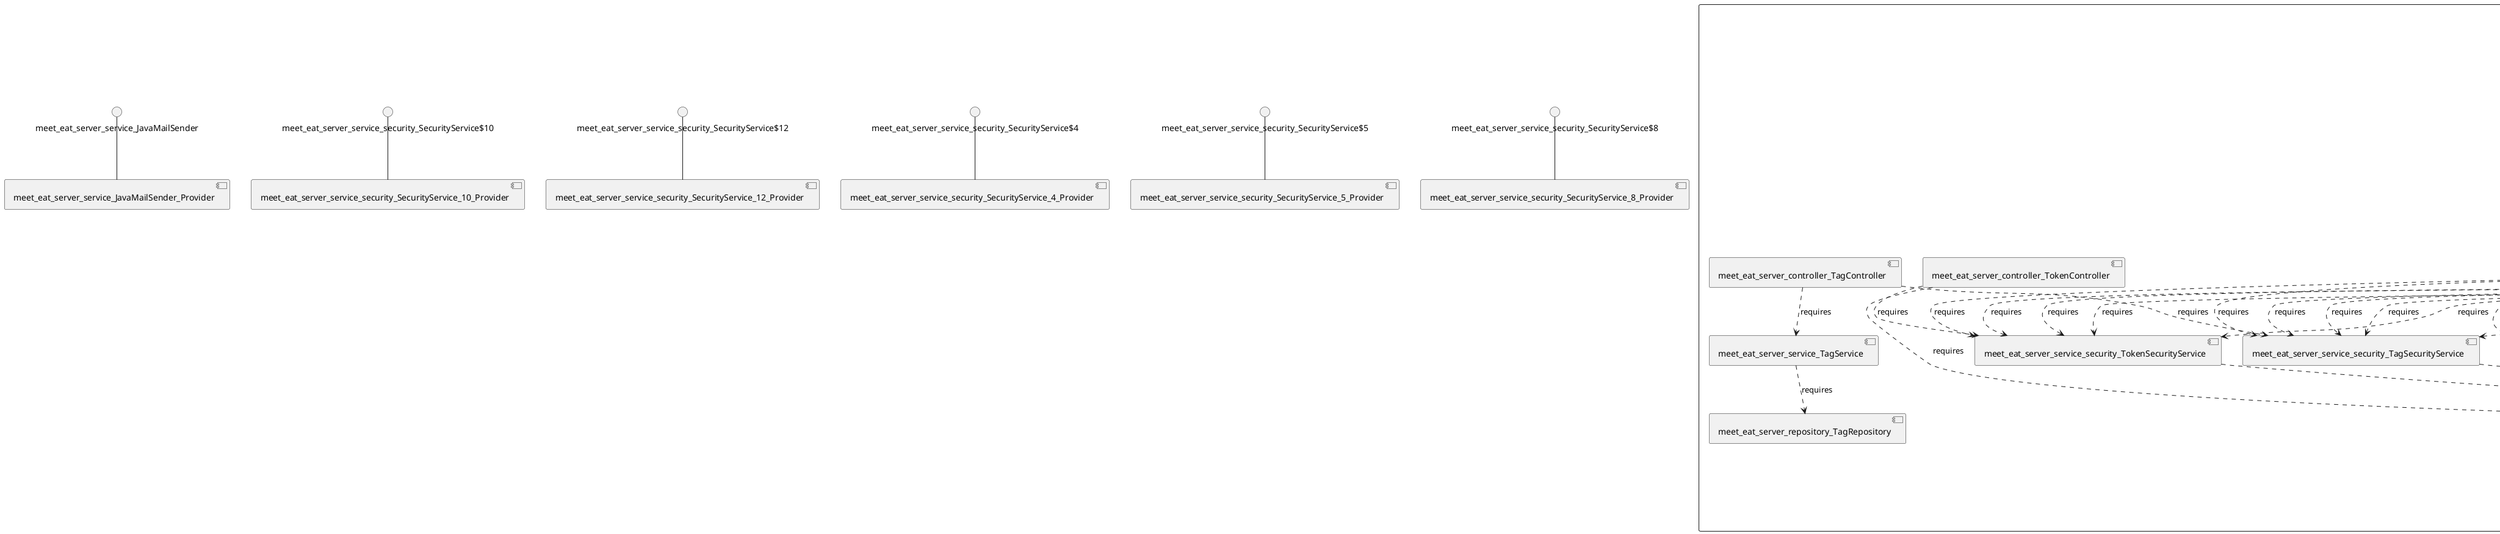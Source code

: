 @startuml
skinparam fixCircleLabelOverlapping true
skinparam componentStyle uml2
component "meet_eat_server\n\n\n\n\n\n" {
[meet_eat_server_repository_ReportRepository]
[meet_eat_server_service_TokenService]
[meet_eat_server_controller_UserController]
[meet_eat_server_controller_SubscriptionController]
[meet_eat_server_service_security_TagSecurityService]
[meet_eat_server_service_security_OfferSecurityService]
[meet_eat_server_service_BookmarkService]
[meet_eat_server_repository_SubscriptionRepository]
[meet_eat_server_controller_TokenController]
[meet_eat_server_service_UserService]
[meet_eat_server_repository_UserRepository]
[meet_eat_server_service_security_ReportSecurityService]
[meet_eat_server_service_OfferService]
[meet_eat_server_controller_RatingController]
[meet_eat_server_controller_BookmarkController]
[meet_eat_server_service_security_SubscriptionSecurityService]
[meet_eat_server_repository_OfferRepository]
[meet_eat_server_service_RatingService]
[meet_eat_server_repository_TokenRepository]
[meet_eat_server_service_SubscriptionService]
[meet_eat_server_controller_TagController]
[meet_eat_server_repository_ParticipationRepository]
[meet_eat_server_service_TagService]
[meet_eat_server_service_ReportService]
[meet_eat_server_repository_RatingRepository]
[meet_eat_server_service_EmailService]
[meet_eat_server_controller_OfferController]
[meet_eat_server_repository_TagRepository]
[meet_eat_server_service_security_BookmarkSecurityService]
[meet_eat_server_service_security_UserSecurityService]
[meet_eat_server_service_security_RatingSecurityService]
[meet_eat_server_controller_ReportController]
[meet_eat_server_repository_BookmarkRepository]
[meet_eat_server_service_ParticipationService]
[meet_eat_server_service_security_TokenSecurityService]
[meet_eat_server_controller_ParticipationController]
[meet_eat_server_service_security_ParticipationSecurityService]
[meet_eat_server_controller_ReportController]..>[meet_eat_server_service_security_BookmarkSecurityService] : requires
[meet_eat_server_controller_SubscriptionController]..>[meet_eat_server_service_security_UserSecurityService] : requires
[meet_eat_server_controller_TagController]..>[meet_eat_server_service_security_TagSecurityService] : requires
[meet_eat_server_service_OfferService]..>[meet_eat_server_service_RatingService] : requires
[meet_eat_server_controller_SubscriptionController]..>[meet_eat_server_service_SubscriptionService] : requires
[meet_eat_server_service_UserService]..>[meet_eat_server_repository_UserRepository] : requires
[meet_eat_server_service_OfferService]..>[meet_eat_server_service_UserService] : requires
[meet_eat_server_service_TokenService]..>[meet_eat_server_service_UserService] : requires
[meet_eat_server_service_security_RatingSecurityService]..>[meet_eat_server_service_TokenService] : requires
[meet_eat_server_controller_SubscriptionController]..>[meet_eat_server_service_security_ReportSecurityService] : requires
[meet_eat_server_controller_UserController]..>[meet_eat_server_service_security_UserSecurityService] : requires
[meet_eat_server_service_TagService]..>[meet_eat_server_repository_TagRepository] : requires
[meet_eat_server_controller_ParticipationController]..>[meet_eat_server_service_security_ReportSecurityService] : requires
[meet_eat_server_service_SubscriptionService]..>[meet_eat_server_service_UserService] : requires
[meet_eat_server_service_TokenService]..>[meet_eat_server_repository_TokenRepository] : requires
[meet_eat_server_controller_RatingController]..>[meet_eat_server_service_security_OfferSecurityService] : requires
[meet_eat_server_service_OfferService]..>[meet_eat_server_service_ReportService] : requires
[meet_eat_server_service_security_ParticipationSecurityService]..>[meet_eat_server_service_TokenService] : requires
[meet_eat_server_service_SubscriptionService]..>[meet_eat_server_repository_SubscriptionRepository] : requires
[meet_eat_server_controller_ParticipationController]..>[meet_eat_server_service_security_UserSecurityService] : requires
[meet_eat_server_controller_BookmarkController]..>[meet_eat_server_service_security_ReportSecurityService] : requires
[meet_eat_server_controller_ParticipationController]..>[meet_eat_server_service_security_TokenSecurityService] : requires
[meet_eat_server_controller_SubscriptionController]..>[meet_eat_server_service_security_TokenSecurityService] : requires
[meet_eat_server_controller_SubscriptionController]..>[meet_eat_server_service_security_SubscriptionSecurityService] : requires
[meet_eat_server_controller_ReportController]..>[meet_eat_server_service_security_TagSecurityService] : requires
[meet_eat_server_controller_ParticipationController]..>[meet_eat_server_service_security_ParticipationSecurityService] : requires
[meet_eat_server_service_ParticipationService]..>[meet_eat_server_repository_ParticipationRepository] : requires
[meet_eat_server_service_security_SubscriptionSecurityService]..>[meet_eat_server_service_TokenService] : requires
[meet_eat_server_controller_ParticipationController]..>[meet_eat_server_service_security_TagSecurityService] : requires
[meet_eat_server_controller_SubscriptionController]..>[meet_eat_server_service_security_ParticipationSecurityService] : requires
[meet_eat_server_controller_ParticipationController]..>[meet_eat_server_service_security_SubscriptionSecurityService] : requires
[meet_eat_server_controller_BookmarkController]..>[meet_eat_server_service_security_ParticipationSecurityService] : requires
[meet_eat_server_service_UserService]..>[meet_eat_server_service_SubscriptionService] : requires
[meet_eat_server_controller_SubscriptionController]..>[meet_eat_server_service_security_RatingSecurityService] : requires
[meet_eat_server_service_security_TokenSecurityService]..>[meet_eat_server_service_TokenService] : requires
[meet_eat_server_controller_TagController]..>[meet_eat_server_service_TagService] : requires
[meet_eat_server_controller_OfferController]..>[meet_eat_server_service_security_OfferSecurityService] : requires
[meet_eat_server_controller_ReportController]..>[meet_eat_server_service_security_RatingSecurityService] : requires
[meet_eat_server_service_security_ReportSecurityService]..>[meet_eat_server_service_TokenService] : requires
[meet_eat_server_service_ReportService]..>[meet_eat_server_repository_ReportRepository] : requires
[meet_eat_server_service_BookmarkService]..>[meet_eat_server_service_UserService] : requires
[meet_eat_server_service_OfferService]..>[meet_eat_server_service_SubscriptionService] : requires
[meet_eat_server_controller_BookmarkController]..>[meet_eat_server_service_security_RatingSecurityService] : requires
[meet_eat_server_controller_BookmarkController]..>[meet_eat_server_service_security_SubscriptionSecurityService] : requires
[meet_eat_server_service_OfferService]..>[meet_eat_server_service_BookmarkService] : requires
[meet_eat_server_controller_RatingController]..>[meet_eat_server_service_security_RatingSecurityService] : requires
[meet_eat_server_service_UserService]..>[meet_eat_server_service_ReportService] : requires
[meet_eat_server_controller_ParticipationController]..>[meet_eat_server_service_security_OfferSecurityService] : requires
[meet_eat_server_service_UserService]..>[meet_eat_server_service_OfferService] : requires
[meet_eat_server_controller_RatingController]..>[meet_eat_server_service_RatingService] : requires
[meet_eat_server_controller_ParticipationController]..>[meet_eat_server_service_security_BookmarkSecurityService] : requires
[meet_eat_server_controller_OfferController]..>[meet_eat_server_service_OfferService] : requires
[meet_eat_server_controller_ReportController]..>[meet_eat_server_service_security_SubscriptionSecurityService] : requires
[meet_eat_server_controller_ReportController]..>[meet_eat_server_service_security_TokenSecurityService] : requires
[meet_eat_server_controller_BookmarkController]..>[meet_eat_server_service_security_TagSecurityService] : requires
[meet_eat_server_controller_TokenController]..>[meet_eat_server_service_security_TokenSecurityService] : requires
[meet_eat_server_controller_ReportController]..>[meet_eat_server_service_security_ReportSecurityService] : requires
[meet_eat_server_controller_ParticipationController]..>[meet_eat_server_service_ParticipationService] : requires
[meet_eat_server_controller_RatingController]..>[meet_eat_server_service_security_ParticipationSecurityService] : requires
[meet_eat_server_controller_RatingController]..>[meet_eat_server_service_security_SubscriptionSecurityService] : requires
[meet_eat_server_service_UserService]..>[meet_eat_server_service_TokenService] : requires
[meet_eat_server_controller_BookmarkController]..>[meet_eat_server_service_security_BookmarkSecurityService] : requires
[meet_eat_server_controller_RatingController]..>[meet_eat_server_service_security_ReportSecurityService] : requires
[meet_eat_server_controller_SubscriptionController]..>[meet_eat_server_service_security_TagSecurityService] : requires
[meet_eat_server_controller_BookmarkController]..>[meet_eat_server_service_BookmarkService] : requires
[meet_eat_server_service_OfferService]..>[meet_eat_server_service_ParticipationService] : requires
[meet_eat_server_service_OfferService]..>[meet_eat_server_repository_OfferRepository] : requires
[meet_eat_server_service_BookmarkService]..>[meet_eat_server_repository_BookmarkRepository] : requires
[meet_eat_server_controller_ReportController]..>[meet_eat_server_service_security_UserSecurityService] : requires
[meet_eat_server_controller_ReportController]..>[meet_eat_server_service_security_ParticipationSecurityService] : requires
[meet_eat_server_controller_ReportController]..>[meet_eat_server_service_ReportService] : requires
[meet_eat_server_controller_SubscriptionController]..>[meet_eat_server_service_security_OfferSecurityService] : requires
[meet_eat_server_controller_BookmarkController]..>[meet_eat_server_service_security_OfferSecurityService] : requires
[meet_eat_server_controller_RatingController]..>[meet_eat_server_service_security_TagSecurityService] : requires
[meet_eat_server_service_UserService]..>[meet_eat_server_service_BookmarkService] : requires
[meet_eat_server_service_RatingService]..>[meet_eat_server_service_UserService] : requires
[meet_eat_server_service_security_UserSecurityService]..>[meet_eat_server_service_TokenService] : requires
[meet_eat_server_service_security_BookmarkSecurityService]..>[meet_eat_server_service_TokenService] : requires
[meet_eat_server_controller_UserController]..>[meet_eat_server_service_UserService] : requires
[meet_eat_server_controller_RatingController]..>[meet_eat_server_service_security_UserSecurityService] : requires
[meet_eat_server_service_RatingService]..>[meet_eat_server_repository_RatingRepository] : requires
[meet_eat_server_controller_ParticipationController]..>[meet_eat_server_service_security_RatingSecurityService] : requires
[meet_eat_server_controller_RatingController]..>[meet_eat_server_service_security_TokenSecurityService] : requires
[meet_eat_server_controller_RatingController]..>[meet_eat_server_service_security_BookmarkSecurityService] : requires
[meet_eat_server_service_UserService]..>[meet_eat_server_service_EmailService] : requires
[meet_eat_server_service_security_OfferSecurityService]..>[meet_eat_server_service_TokenService] : requires
[meet_eat_server_controller_TokenController]..>[meet_eat_server_service_TokenService] : requires
[meet_eat_server_service_security_TagSecurityService]..>[meet_eat_server_service_TokenService] : requires
[meet_eat_server_service_UserService]..>[meet_eat_server_service_ParticipationService] : requires
[meet_eat_server_service_ParticipationService]..>[meet_eat_server_service_OfferService] : requires
[meet_eat_server_controller_SubscriptionController]..>[meet_eat_server_service_security_BookmarkSecurityService] : requires
[meet_eat_server_controller_BookmarkController]..>[meet_eat_server_service_security_UserSecurityService] : requires
[meet_eat_server_service_UserService]..>[meet_eat_server_service_RatingService] : requires
[meet_eat_server_controller_BookmarkController]..>[meet_eat_server_service_security_TokenSecurityService] : requires
[meet_eat_server_controller_ReportController]..>[meet_eat_server_service_security_OfferSecurityService] : requires
}
interface "meet_eat_server_service_JavaMailSender" as interface.meet_eat_server_service_JavaMailSender
interface.meet_eat_server_service_JavaMailSender--[meet_eat_server_service_JavaMailSender_Provider]
interface "meet_eat_server_service_security_SecurityService$10" as interface.meet_eat_server_service_security_SecurityService_10
interface.meet_eat_server_service_security_SecurityService_10--[meet_eat_server_service_security_SecurityService_10_Provider]
interface "meet_eat_server_service_security_SecurityService$12" as interface.meet_eat_server_service_security_SecurityService_12
interface.meet_eat_server_service_security_SecurityService_12--[meet_eat_server_service_security_SecurityService_12_Provider]
interface "meet_eat_server_service_security_SecurityService$4" as interface.meet_eat_server_service_security_SecurityService_4
interface.meet_eat_server_service_security_SecurityService_4--[meet_eat_server_service_security_SecurityService_4_Provider]
interface "meet_eat_server_service_security_SecurityService$5" as interface.meet_eat_server_service_security_SecurityService_5
interface.meet_eat_server_service_security_SecurityService_5--[meet_eat_server_service_security_SecurityService_5_Provider]
interface "meet_eat_server_service_security_SecurityService$8" as interface.meet_eat_server_service_security_SecurityService_8
interface.meet_eat_server_service_security_SecurityService_8--[meet_eat_server_service_security_SecurityService_8_Provider]

@enduml
